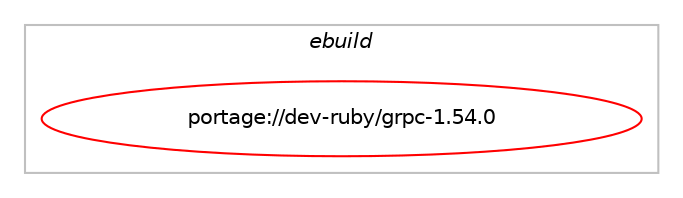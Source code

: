 digraph prolog {

# *************
# Graph options
# *************

newrank=true;
concentrate=true;
compound=true;
graph [rankdir=LR,fontname=Helvetica,fontsize=10,ranksep=1.5];#, ranksep=2.5, nodesep=0.2];
edge  [arrowhead=vee];
node  [fontname=Helvetica,fontsize=10];

# **********
# The ebuild
# **********

subgraph cluster_leftcol {
color=gray;
label=<<i>ebuild</i>>;
id [label="portage://dev-ruby/grpc-1.54.0", color=red, width=4, href="../dev-ruby/grpc-1.54.0.svg"];
}

# ****************
# The dependencies
# ****************

subgraph cluster_midcol {
color=gray;
label=<<i>dependencies</i>>;
subgraph cluster_compile {
fillcolor="#eeeeee";
style=filled;
label=<<i>compile</i>>;
# *** BEGIN UNKNOWN DEPENDENCY TYPE (TODO) ***
# id -> equal(use_conditional_group(positive,ruby_targets_ruby31,portage://dev-ruby/grpc-1.54.0,[package_dependency(portage://dev-ruby/grpc-1.54.0,install,no,dev-lang,ruby,none,[,,],[slot(3.1)],[])]))
# *** END UNKNOWN DEPENDENCY TYPE (TODO) ***

# *** BEGIN UNKNOWN DEPENDENCY TYPE (TODO) ***
# id -> equal(use_conditional_group(positive,ruby_targets_ruby31,portage://dev-ruby/grpc-1.54.0,[package_dependency(portage://dev-ruby/grpc-1.54.0,install,no,virtual,rubygems,none,[,,],[],[use(enable(ruby_targets_ruby31),negative)])]))
# *** END UNKNOWN DEPENDENCY TYPE (TODO) ***

# *** BEGIN UNKNOWN DEPENDENCY TYPE (TODO) ***
# id -> equal(use_conditional_group(positive,ruby_targets_ruby32,portage://dev-ruby/grpc-1.54.0,[package_dependency(portage://dev-ruby/grpc-1.54.0,install,no,dev-lang,ruby,none,[,,],[slot(3.2)],[])]))
# *** END UNKNOWN DEPENDENCY TYPE (TODO) ***

# *** BEGIN UNKNOWN DEPENDENCY TYPE (TODO) ***
# id -> equal(use_conditional_group(positive,ruby_targets_ruby32,portage://dev-ruby/grpc-1.54.0,[package_dependency(portage://dev-ruby/grpc-1.54.0,install,no,virtual,rubygems,none,[,,],[],[use(enable(ruby_targets_ruby32),negative)])]))
# *** END UNKNOWN DEPENDENCY TYPE (TODO) ***

# *** BEGIN UNKNOWN DEPENDENCY TYPE (TODO) ***
# id -> equal(use_conditional_group(positive,ruby_targets_ruby33,portage://dev-ruby/grpc-1.54.0,[package_dependency(portage://dev-ruby/grpc-1.54.0,install,no,dev-lang,ruby,none,[,,],[slot(3.3)],[])]))
# *** END UNKNOWN DEPENDENCY TYPE (TODO) ***

# *** BEGIN UNKNOWN DEPENDENCY TYPE (TODO) ***
# id -> equal(use_conditional_group(positive,ruby_targets_ruby33,portage://dev-ruby/grpc-1.54.0,[package_dependency(portage://dev-ruby/grpc-1.54.0,install,no,virtual,rubygems,none,[,,],[],[use(enable(ruby_targets_ruby33),negative)])]))
# *** END UNKNOWN DEPENDENCY TYPE (TODO) ***

}
subgraph cluster_compileandrun {
fillcolor="#eeeeee";
style=filled;
label=<<i>compile and run</i>>;
}
subgraph cluster_run {
fillcolor="#eeeeee";
style=filled;
label=<<i>run</i>>;
# *** BEGIN UNKNOWN DEPENDENCY TYPE (TODO) ***
# id -> equal(use_conditional_group(positive,ruby_targets_ruby31,portage://dev-ruby/grpc-1.54.0,[package_dependency(portage://dev-ruby/grpc-1.54.0,run,no,dev-lang,ruby,none,[,,],[slot(3.1)],[])]))
# *** END UNKNOWN DEPENDENCY TYPE (TODO) ***

# *** BEGIN UNKNOWN DEPENDENCY TYPE (TODO) ***
# id -> equal(use_conditional_group(positive,ruby_targets_ruby31,portage://dev-ruby/grpc-1.54.0,[package_dependency(portage://dev-ruby/grpc-1.54.0,run,no,dev-ruby,googleapis-common-protos-types,none,[,,],[slot(1)],[use(enable(ruby_targets_ruby31),negative)]),package_dependency(portage://dev-ruby/grpc-1.54.0,run,no,dev-ruby,google-protobuf,greaterequal,[3.24.4,,,3.24.4],[],[use(enable(ruby_targets_ruby31),negative)])]))
# *** END UNKNOWN DEPENDENCY TYPE (TODO) ***

# *** BEGIN UNKNOWN DEPENDENCY TYPE (TODO) ***
# id -> equal(use_conditional_group(positive,ruby_targets_ruby31,portage://dev-ruby/grpc-1.54.0,[package_dependency(portage://dev-ruby/grpc-1.54.0,run,no,virtual,rubygems,none,[,,],[],[use(enable(ruby_targets_ruby31),negative)])]))
# *** END UNKNOWN DEPENDENCY TYPE (TODO) ***

# *** BEGIN UNKNOWN DEPENDENCY TYPE (TODO) ***
# id -> equal(use_conditional_group(positive,ruby_targets_ruby32,portage://dev-ruby/grpc-1.54.0,[package_dependency(portage://dev-ruby/grpc-1.54.0,run,no,dev-lang,ruby,none,[,,],[slot(3.2)],[])]))
# *** END UNKNOWN DEPENDENCY TYPE (TODO) ***

# *** BEGIN UNKNOWN DEPENDENCY TYPE (TODO) ***
# id -> equal(use_conditional_group(positive,ruby_targets_ruby32,portage://dev-ruby/grpc-1.54.0,[package_dependency(portage://dev-ruby/grpc-1.54.0,run,no,dev-ruby,googleapis-common-protos-types,none,[,,],[slot(1)],[use(enable(ruby_targets_ruby32),negative)]),package_dependency(portage://dev-ruby/grpc-1.54.0,run,no,dev-ruby,google-protobuf,greaterequal,[3.24.4,,,3.24.4],[],[use(enable(ruby_targets_ruby32),negative)])]))
# *** END UNKNOWN DEPENDENCY TYPE (TODO) ***

# *** BEGIN UNKNOWN DEPENDENCY TYPE (TODO) ***
# id -> equal(use_conditional_group(positive,ruby_targets_ruby32,portage://dev-ruby/grpc-1.54.0,[package_dependency(portage://dev-ruby/grpc-1.54.0,run,no,virtual,rubygems,none,[,,],[],[use(enable(ruby_targets_ruby32),negative)])]))
# *** END UNKNOWN DEPENDENCY TYPE (TODO) ***

# *** BEGIN UNKNOWN DEPENDENCY TYPE (TODO) ***
# id -> equal(use_conditional_group(positive,ruby_targets_ruby33,portage://dev-ruby/grpc-1.54.0,[package_dependency(portage://dev-ruby/grpc-1.54.0,run,no,dev-lang,ruby,none,[,,],[slot(3.3)],[])]))
# *** END UNKNOWN DEPENDENCY TYPE (TODO) ***

# *** BEGIN UNKNOWN DEPENDENCY TYPE (TODO) ***
# id -> equal(use_conditional_group(positive,ruby_targets_ruby33,portage://dev-ruby/grpc-1.54.0,[package_dependency(portage://dev-ruby/grpc-1.54.0,run,no,dev-ruby,googleapis-common-protos-types,none,[,,],[slot(1)],[use(enable(ruby_targets_ruby33),negative)]),package_dependency(portage://dev-ruby/grpc-1.54.0,run,no,dev-ruby,google-protobuf,greaterequal,[3.24.4,,,3.24.4],[],[use(enable(ruby_targets_ruby33),negative)])]))
# *** END UNKNOWN DEPENDENCY TYPE (TODO) ***

# *** BEGIN UNKNOWN DEPENDENCY TYPE (TODO) ***
# id -> equal(use_conditional_group(positive,ruby_targets_ruby33,portage://dev-ruby/grpc-1.54.0,[package_dependency(portage://dev-ruby/grpc-1.54.0,run,no,virtual,rubygems,none,[,,],[],[use(enable(ruby_targets_ruby33),negative)])]))
# *** END UNKNOWN DEPENDENCY TYPE (TODO) ***

}
}

# **************
# The candidates
# **************

subgraph cluster_choices {
rank=same;
color=gray;
label=<<i>candidates</i>>;

}

}
